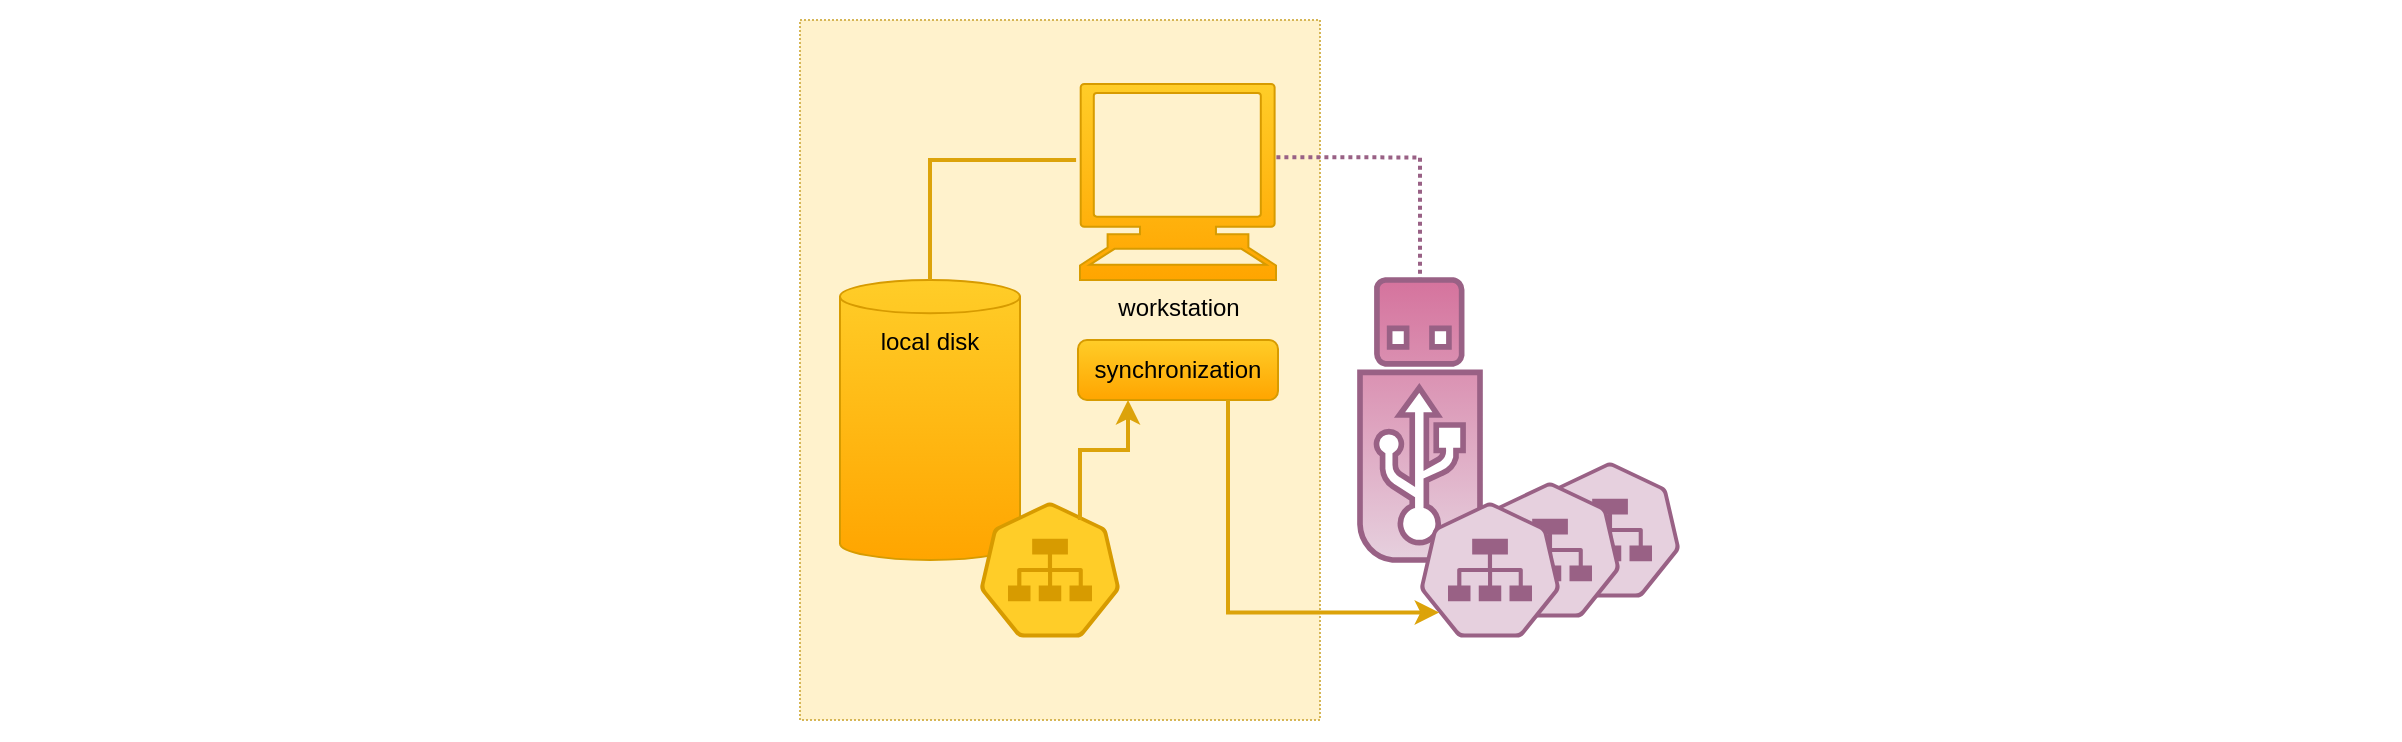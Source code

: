 <mxfile version="21.6.8" type="device">
  <diagram name="backup-olf" id="xbd1cmqakaeu0mEXUq34">
    <mxGraphModel dx="2875" dy="1558" grid="1" gridSize="10" guides="1" tooltips="1" connect="1" arrows="1" fold="1" page="1" pageScale="1" pageWidth="850" pageHeight="1100" math="0" shadow="0">
      <root>
        <mxCell id="0" />
        <mxCell id="1" parent="0" />
        <mxCell id="2VA5-pQOlXIeOJTchzhf-30" value="" style="rounded=0;whiteSpace=wrap;html=1;fillColor=none;strokeColor=none;" vertex="1" parent="1">
          <mxGeometry x="-280" y="260" width="1200" height="370" as="geometry" />
        </mxCell>
        <mxCell id="2VA5-pQOlXIeOJTchzhf-29" value="" style="rounded=0;whiteSpace=wrap;html=1;dashed=1;dashPattern=1 1;fillColor=#fff2cc;strokeColor=#d6b656;" vertex="1" parent="1">
          <mxGeometry x="120" y="270" width="260" height="350" as="geometry" />
        </mxCell>
        <mxCell id="2VA5-pQOlXIeOJTchzhf-2" value="local disk" style="shape=cylinder3;whiteSpace=wrap;html=1;boundedLbl=1;backgroundOutline=1;size=8.31;fillColor=#ffcd28;strokeColor=#d79b00;verticalAlign=top;gradientColor=#ffa500;" vertex="1" parent="1">
          <mxGeometry x="140" y="400" width="90" height="140" as="geometry" />
        </mxCell>
        <mxCell id="2VA5-pQOlXIeOJTchzhf-5" value="workstation" style="shape=mxgraph.signs.tech.computer;html=1;pointerEvents=1;fillColor=#ffcd28;strokeColor=#d79b00;verticalLabelPosition=bottom;verticalAlign=top;align=center;sketch=0;gradientColor=#ffa500;" vertex="1" parent="1">
          <mxGeometry x="260" y="302" width="98" height="98" as="geometry" />
        </mxCell>
        <mxCell id="2VA5-pQOlXIeOJTchzhf-7" value="" style="verticalAlign=top;verticalLabelPosition=bottom;labelPosition=center;align=center;html=1;outlineConnect=0;fillColor=#e6d0de;strokeColor=#996185;gradientDirection=north;strokeWidth=2;shape=mxgraph.networks.usb_stick;gradientColor=#d5739d;" vertex="1" parent="1">
          <mxGeometry x="400" y="400" width="60" height="140" as="geometry" />
        </mxCell>
        <mxCell id="2VA5-pQOlXIeOJTchzhf-20" value="" style="sketch=0;html=1;dashed=0;whitespace=wrap;fillColor=#ffcd28;strokeColor=#d79b00;points=[[0.005,0.63,0],[0.1,0.2,0],[0.9,0.2,0],[0.5,0,0],[0.995,0.63,0],[0.72,0.99,0],[0.5,1,0],[0.28,0.99,0]];verticalLabelPosition=bottom;align=center;verticalAlign=top;shape=mxgraph.kubernetes.icon;prIcon=svc;gradientColor=#ffa500;" vertex="1" parent="1">
          <mxGeometry x="210" y="510" width="70" height="70" as="geometry" />
        </mxCell>
        <mxCell id="2VA5-pQOlXIeOJTchzhf-21" value="" style="sketch=0;html=1;dashed=0;whitespace=wrap;fillColor=#e6d0de;strokeColor=#996185;points=[[0.005,0.63,0],[0.1,0.2,0],[0.9,0.2,0],[0.5,0,0],[0.995,0.63,0],[0.72,0.99,0],[0.5,1,0],[0.28,0.99,0]];verticalLabelPosition=bottom;align=center;verticalAlign=top;shape=mxgraph.kubernetes.icon;prIcon=svc;gradientColor=#d5739d;" vertex="1" parent="1">
          <mxGeometry x="490" y="490" width="70" height="70" as="geometry" />
        </mxCell>
        <mxCell id="2VA5-pQOlXIeOJTchzhf-22" value="" style="endArrow=none;html=1;rounded=0;entryX=-0.02;entryY=0.388;entryDx=0;entryDy=0;entryPerimeter=0;exitX=0.5;exitY=0;exitDx=0;exitDy=0;exitPerimeter=0;edgeStyle=orthogonalEdgeStyle;strokeWidth=2;strokeColor=#dca30a;" edge="1" parent="1" source="2VA5-pQOlXIeOJTchzhf-2" target="2VA5-pQOlXIeOJTchzhf-5">
          <mxGeometry width="50" height="50" relative="1" as="geometry">
            <mxPoint x="400" y="470" as="sourcePoint" />
            <mxPoint x="450" y="420" as="targetPoint" />
            <Array as="points">
              <mxPoint x="185" y="340" />
            </Array>
          </mxGeometry>
        </mxCell>
        <mxCell id="2VA5-pQOlXIeOJTchzhf-23" value="" style="endArrow=none;html=1;rounded=0;exitX=1.002;exitY=0.374;exitDx=0;exitDy=0;exitPerimeter=0;entryX=0.5;entryY=0;entryDx=0;entryDy=0;entryPerimeter=0;edgeStyle=orthogonalEdgeStyle;strokeWidth=2;strokeColor=#996185;dashed=1;dashPattern=1 1;" edge="1" parent="1" source="2VA5-pQOlXIeOJTchzhf-5" target="2VA5-pQOlXIeOJTchzhf-7">
          <mxGeometry width="50" height="50" relative="1" as="geometry">
            <mxPoint x="340" y="450" as="sourcePoint" />
            <mxPoint x="390" y="400" as="targetPoint" />
          </mxGeometry>
        </mxCell>
        <mxCell id="2VA5-pQOlXIeOJTchzhf-24" value="" style="sketch=0;html=1;dashed=0;whitespace=wrap;fillColor=#e6d0de;strokeColor=#996185;points=[[0.005,0.63,0],[0.1,0.2,0],[0.9,0.2,0],[0.5,0,0],[0.995,0.63,0],[0.72,0.99,0],[0.5,1,0],[0.28,0.99,0]];verticalLabelPosition=bottom;align=center;verticalAlign=top;shape=mxgraph.kubernetes.icon;prIcon=svc;gradientColor=#d5739d;" vertex="1" parent="1">
          <mxGeometry x="460" y="500" width="70" height="70" as="geometry" />
        </mxCell>
        <mxCell id="2VA5-pQOlXIeOJTchzhf-25" value="" style="sketch=0;html=1;dashed=0;whitespace=wrap;fillColor=#e6d0de;strokeColor=#996185;points=[[0.005,0.63,0],[0.1,0.2,0],[0.9,0.2,0],[0.5,0,0],[0.995,0.63,0],[0.72,0.99,0],[0.5,1,0],[0.28,0.99,0]];verticalLabelPosition=bottom;align=center;verticalAlign=top;shape=mxgraph.kubernetes.icon;prIcon=svc;gradientColor=#d5739d;" vertex="1" parent="1">
          <mxGeometry x="430" y="510" width="70" height="70" as="geometry" />
        </mxCell>
        <mxCell id="2VA5-pQOlXIeOJTchzhf-26" value="synchronization" style="rounded=1;whiteSpace=wrap;html=1;fillColor=#ffcd28;gradientColor=#ffa500;strokeColor=#d79b00;" vertex="1" parent="1">
          <mxGeometry x="259" y="430" width="100" height="30" as="geometry" />
        </mxCell>
        <mxCell id="2VA5-pQOlXIeOJTchzhf-27" value="" style="endArrow=classic;html=1;rounded=0;exitX=0.714;exitY=0.143;exitDx=0;exitDy=0;exitPerimeter=0;entryX=0.25;entryY=1;entryDx=0;entryDy=0;strokeColor=#dca30a;strokeWidth=2;endFill=1;edgeStyle=orthogonalEdgeStyle;" edge="1" parent="1" source="2VA5-pQOlXIeOJTchzhf-20" target="2VA5-pQOlXIeOJTchzhf-26">
          <mxGeometry width="50" height="50" relative="1" as="geometry">
            <mxPoint x="340" y="450" as="sourcePoint" />
            <mxPoint x="390" y="400" as="targetPoint" />
          </mxGeometry>
        </mxCell>
        <mxCell id="2VA5-pQOlXIeOJTchzhf-28" value="" style="endArrow=classic;html=1;rounded=0;exitX=0.75;exitY=1;exitDx=0;exitDy=0;entryX=0.137;entryY=0.803;entryDx=0;entryDy=0;entryPerimeter=0;strokeColor=#dca30a;strokeWidth=2;endFill=1;edgeStyle=orthogonalEdgeStyle;" edge="1" parent="1" source="2VA5-pQOlXIeOJTchzhf-26" target="2VA5-pQOlXIeOJTchzhf-25">
          <mxGeometry width="50" height="50" relative="1" as="geometry">
            <mxPoint x="340" y="450" as="sourcePoint" />
            <mxPoint x="390" y="400" as="targetPoint" />
            <Array as="points">
              <mxPoint x="334" y="566" />
            </Array>
          </mxGeometry>
        </mxCell>
      </root>
    </mxGraphModel>
  </diagram>
</mxfile>
